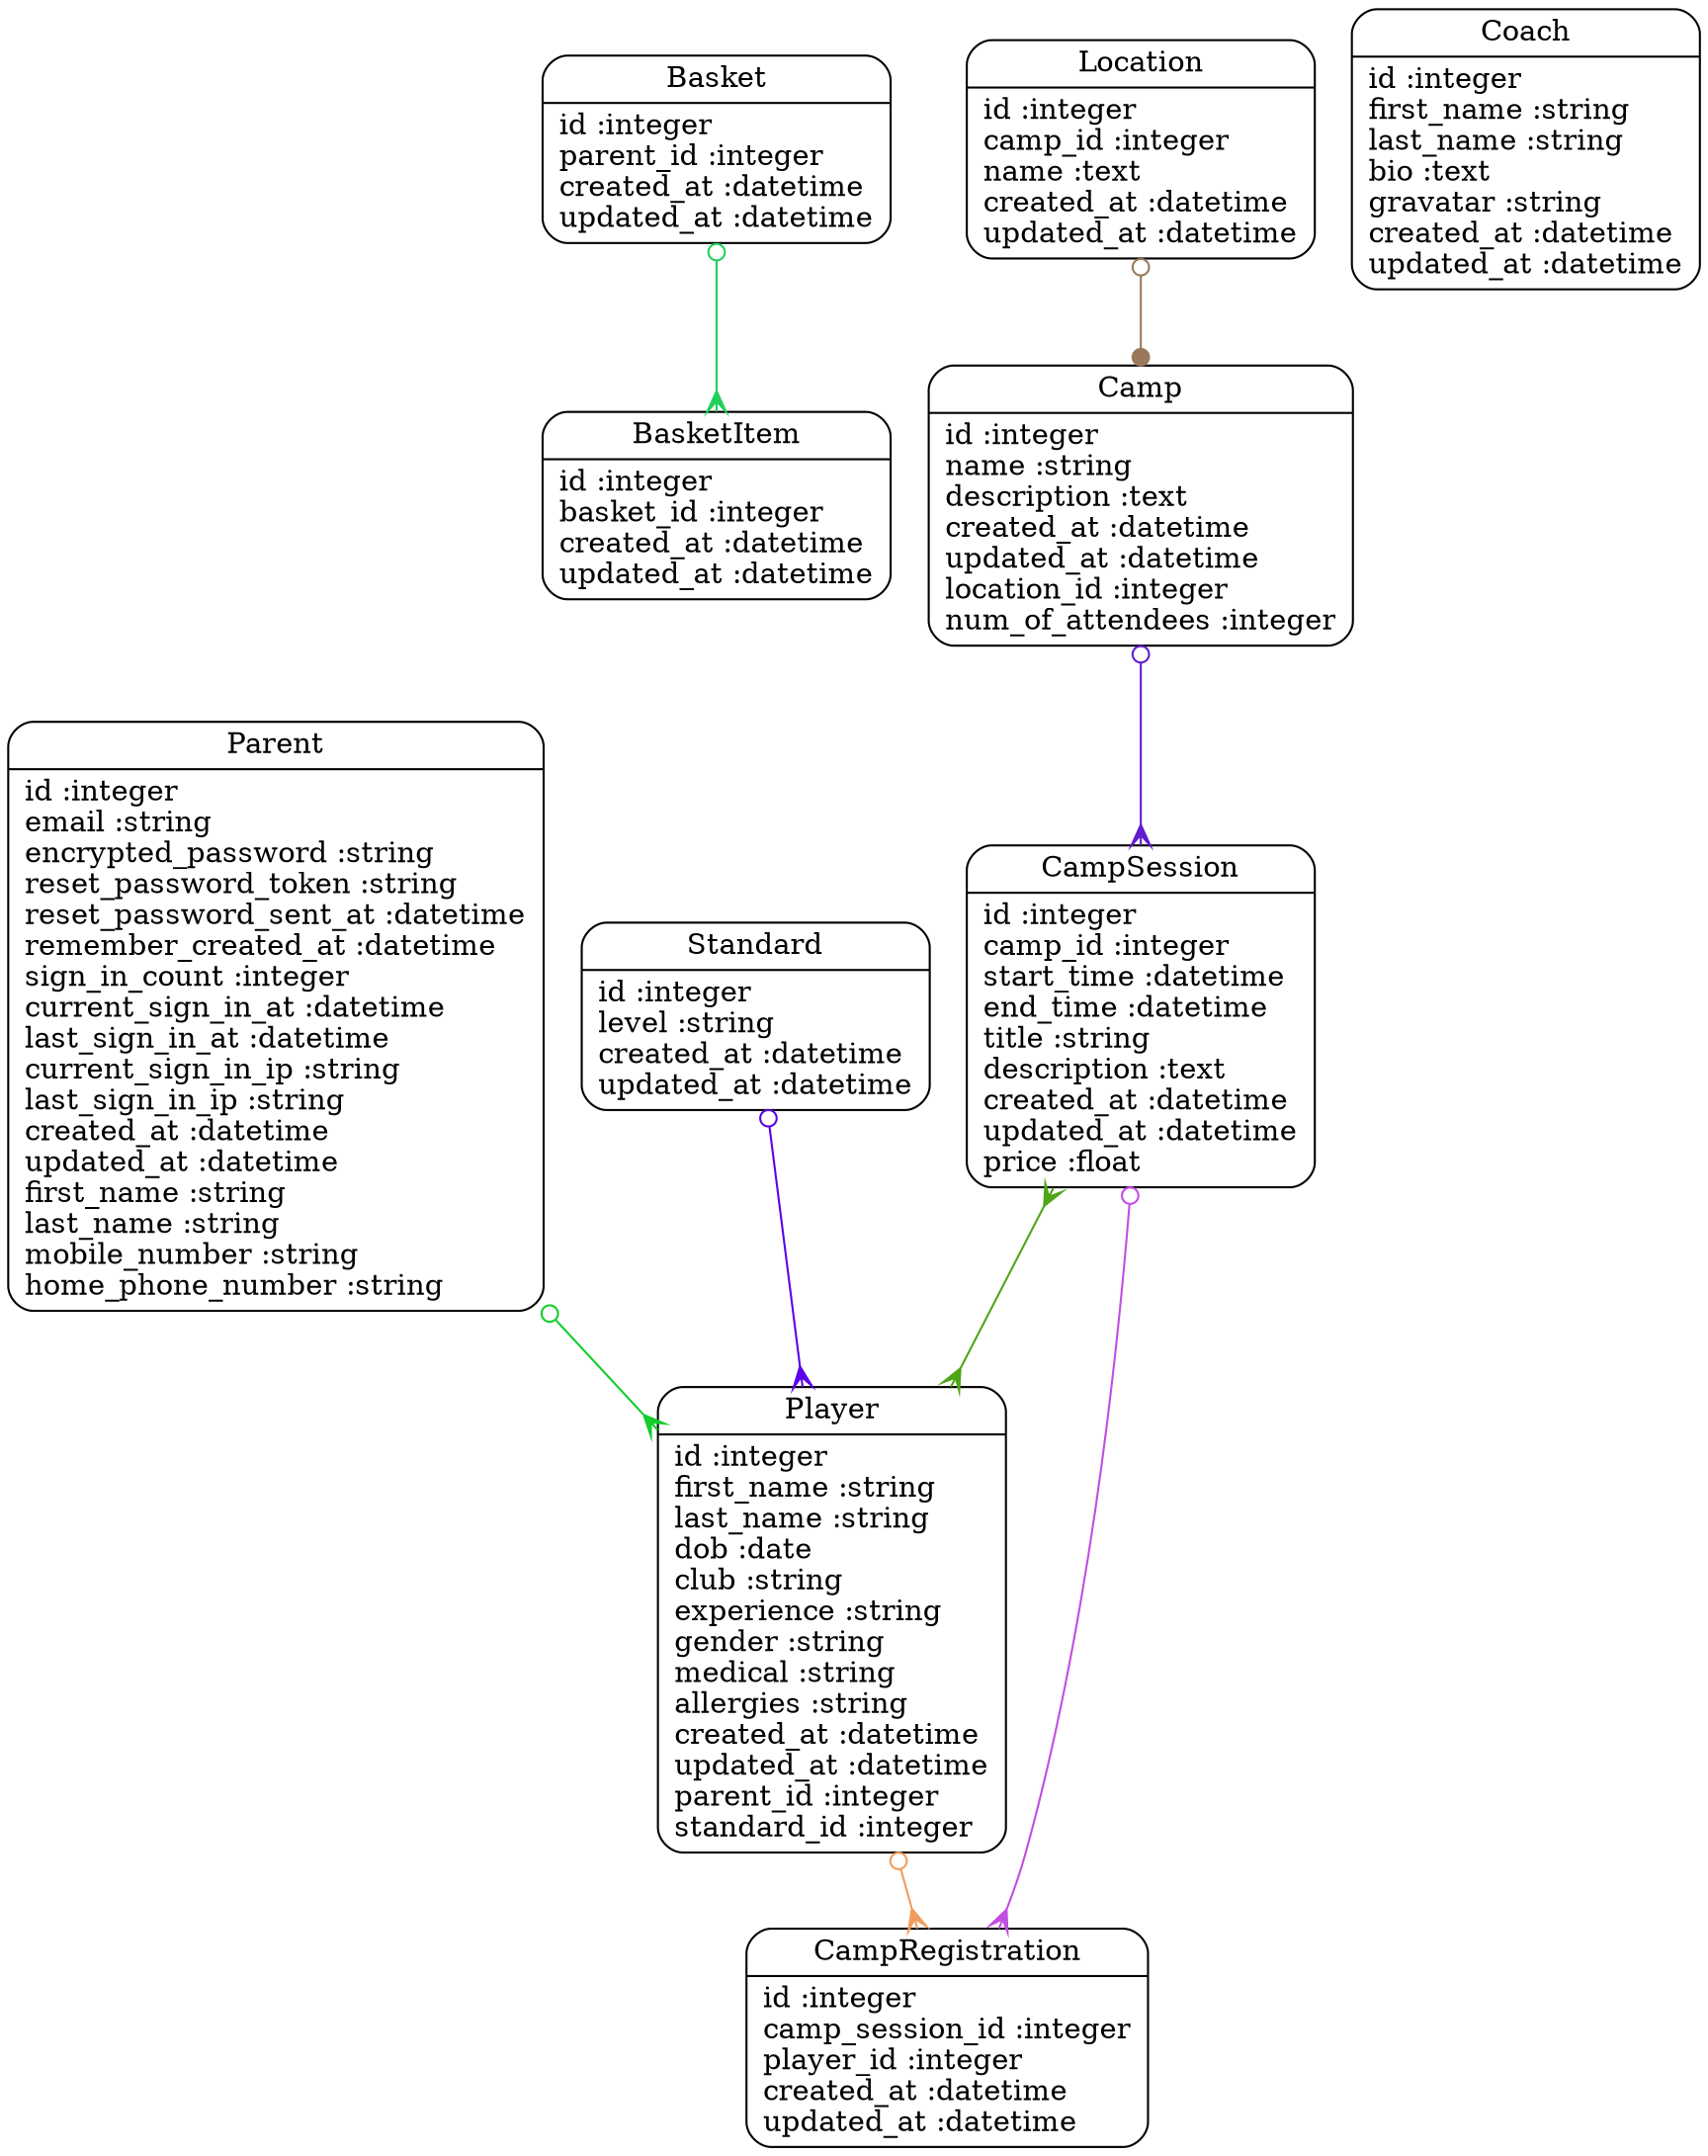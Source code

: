 digraph models_diagram {
	graph[overlap=false, splines=true]
	"Basket" [shape=Mrecord, label="{Basket|id :integer\lparent_id :integer\lcreated_at :datetime\lupdated_at :datetime\l}"]
	"BasketItem" [shape=Mrecord, label="{BasketItem|id :integer\lbasket_id :integer\lcreated_at :datetime\lupdated_at :datetime\l}"]
	"Camp" [shape=Mrecord, label="{Camp|id :integer\lname :string\ldescription :text\lcreated_at :datetime\lupdated_at :datetime\llocation_id :integer\lnum_of_attendees :integer\l}"]
	"CampRegistration" [shape=Mrecord, label="{CampRegistration|id :integer\lcamp_session_id :integer\lplayer_id :integer\lcreated_at :datetime\lupdated_at :datetime\l}"]
	"CampSession" [shape=Mrecord, label="{CampSession|id :integer\lcamp_id :integer\lstart_time :datetime\lend_time :datetime\ltitle :string\ldescription :text\lcreated_at :datetime\lupdated_at :datetime\lprice :float\l}"]
	"Coach" [shape=Mrecord, label="{Coach|id :integer\lfirst_name :string\llast_name :string\lbio :text\lgravatar :string\lcreated_at :datetime\lupdated_at :datetime\l}"]
	"Location" [shape=Mrecord, label="{Location|id :integer\lcamp_id :integer\lname :text\lcreated_at :datetime\lupdated_at :datetime\l}"]
	"Parent" [shape=Mrecord, label="{Parent|id :integer\lemail :string\lencrypted_password :string\lreset_password_token :string\lreset_password_sent_at :datetime\lremember_created_at :datetime\lsign_in_count :integer\lcurrent_sign_in_at :datetime\llast_sign_in_at :datetime\lcurrent_sign_in_ip :string\llast_sign_in_ip :string\lcreated_at :datetime\lupdated_at :datetime\lfirst_name :string\llast_name :string\lmobile_number :string\lhome_phone_number :string\l}"]
	"Player" [shape=Mrecord, label="{Player|id :integer\lfirst_name :string\llast_name :string\ldob :date\lclub :string\lexperience :string\lgender :string\lmedical :string\lallergies :string\lcreated_at :datetime\lupdated_at :datetime\lparent_id :integer\lstandard_id :integer\l}"]
	"Standard" [shape=Mrecord, label="{Standard|id :integer\llevel :string\lcreated_at :datetime\lupdated_at :datetime\l}"]
	"Basket" -> "BasketItem" [arrowtail=odot, arrowhead=crow, dir=both color="#20D05B"]
	"Camp" -> "CampSession" [arrowtail=odot, arrowhead=crow, dir=both color="#601CCE"]
	"CampSession" -> "CampRegistration" [arrowtail=odot, arrowhead=crow, dir=both color="#C14DE3"]
	"CampSession" -> "Player" [arrowtail=crow, arrowhead=crow, dir=both color="#4EA517"]
	"Location" -> "Camp" [arrowtail=odot, arrowhead=dot, dir=both color="#9A795A"]
	"Parent" -> "Player" [arrowtail=odot, arrowhead=crow, dir=both color="#12CD2A"]
	"Player" -> "CampRegistration" [arrowtail=odot, arrowhead=crow, dir=both color="#F19C5E"]
	"Standard" -> "Player" [arrowtail=odot, arrowhead=crow, dir=both color="#5A02E9"]
}
